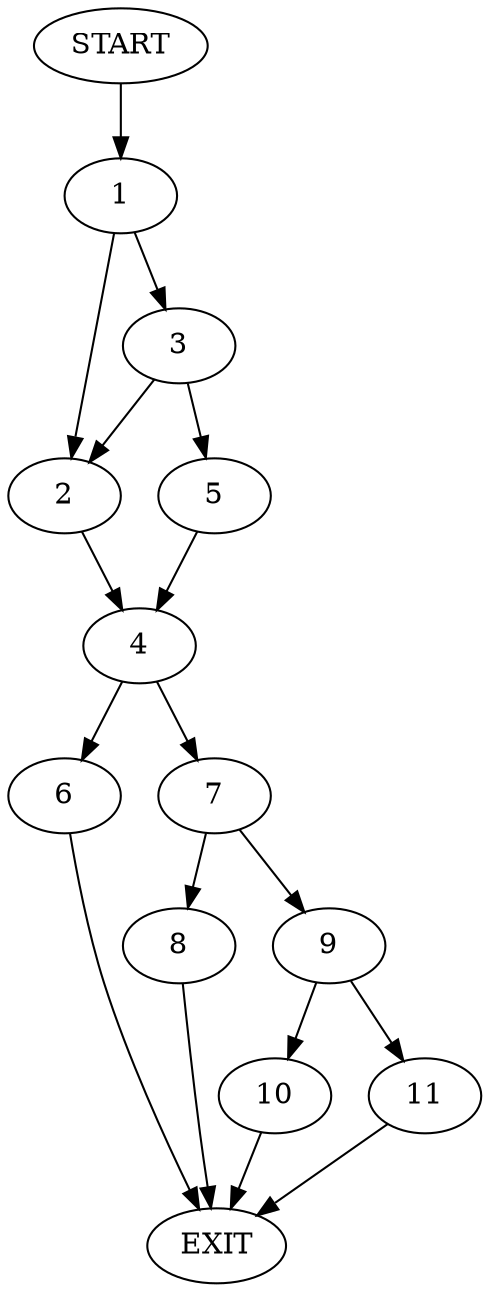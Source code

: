 digraph {
0 [label="START"]
12 [label="EXIT"]
0 -> 1
1 -> 2
1 -> 3
2 -> 4
3 -> 2
3 -> 5
5 -> 4
4 -> 6
4 -> 7
7 -> 8
7 -> 9
6 -> 12
8 -> 12
9 -> 10
9 -> 11
11 -> 12
10 -> 12
}
